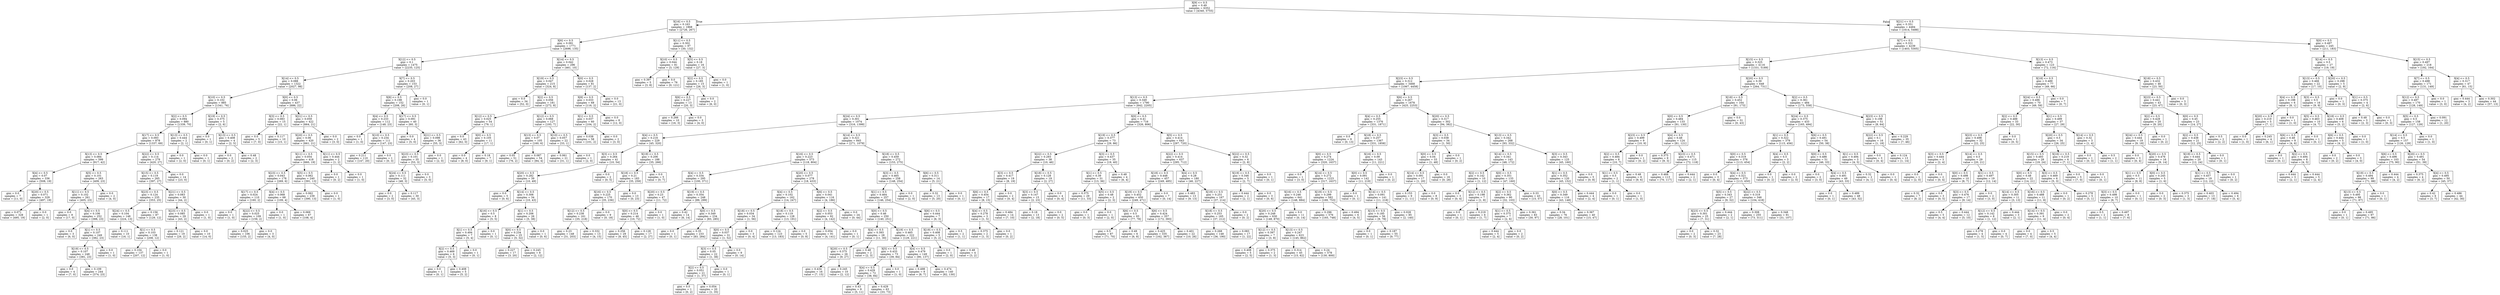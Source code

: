digraph Tree {
node [shape=box] ;
0 [label="X[9] <= 0.5\ngini = 0.49\nsamples = 6352\nvalue = [4340, 5755]"] ;
1 [label="X[16] <= 0.5\ngini = 0.163\nsamples = 1868\nvalue = [2726, 267]"] ;
0 -> 1 [labeldistance=2.5, labelangle=45, headlabel="True"] ;
2 [label="X[6] <= 0.5\ngini = 0.091\nsamples = 1771\nvalue = [2696, 135]"] ;
1 -> 2 ;
3 [label="X[12] <= 0.5\ngini = 0.1\nsamples = 1475\nvalue = [2235, 125]"] ;
2 -> 3 ;
4 [label="X[14] <= 0.5\ngini = 0.088\nsamples = 1322\nvalue = [2027, 98]"] ;
3 -> 4 ;
5 [label="X[10] <= 0.5\ngini = 0.102\nsamples = 885\nvalue = [1341, 76]"] ;
4 -> 5 ;
6 [label="X[2] <= 0.5\ngini = 0.094\nsamples = 880\nvalue = [1339, 70]"] ;
5 -> 6 ;
7 [label="X[17] <= 0.5\ngini = 0.093\nsamples = 878\nvalue = [1337, 69]"] ;
6 -> 7 ;
8 [label="X[13] <= 0.5\ngini = 0.084\nsamples = 599\nvalue = [917, 42]"] ;
7 -> 8 ;
9 [label="X[4] <= 0.5\ngini = 0.07\nsamples = 336\nvalue = [508, 19]"] ;
8 -> 9 ;
10 [label="gini = 0.0\nsamples = 7\nvalue = [11, 0]"] ;
9 -> 10 ;
11 [label="X[20] <= 0.5\ngini = 0.071\nsamples = 329\nvalue = [497, 19]"] ;
9 -> 11 ;
12 [label="gini = 0.071\nsamples = 328\nvalue = [495, 19]"] ;
11 -> 12 ;
13 [label="gini = 0.0\nsamples = 1\nvalue = [2, 0]"] ;
11 -> 13 ;
14 [label="X[5] <= 0.5\ngini = 0.101\nsamples = 263\nvalue = [409, 23]"] ;
8 -> 14 ;
15 [label="X[11] <= 0.5\ngini = 0.102\nsamples = 261\nvalue = [405, 23]"] ;
14 -> 15 ;
16 [label="gini = 0.0\nsamples = 9\nvalue = [17, 0]"] ;
15 -> 16 ;
17 [label="X[4] <= 0.5\ngini = 0.106\nsamples = 252\nvalue = [388, 23]"] ;
15 -> 17 ;
18 [label="gini = 0.0\nsamples = 3\nvalue = [6, 0]"] ;
17 -> 18 ;
19 [label="X[1] <= 0.5\ngini = 0.107\nsamples = 249\nvalue = [382, 23]"] ;
17 -> 19 ;
20 [label="X[19] <= 0.5\ngini = 0.107\nsamples = 248\nvalue = [381, 23]"] ;
19 -> 20 ;
21 [label="gini = 0.0\nsamples = 4\nvalue = [7, 0]"] ;
20 -> 21 ;
22 [label="gini = 0.109\nsamples = 244\nvalue = [374, 23]"] ;
20 -> 22 ;
23 [label="gini = 0.0\nsamples = 1\nvalue = [1, 0]"] ;
19 -> 23 ;
24 [label="gini = 0.0\nsamples = 2\nvalue = [4, 0]"] ;
14 -> 24 ;
25 [label="X[22] <= 0.5\ngini = 0.114\nsamples = 279\nvalue = [420, 27]"] ;
7 -> 25 ;
26 [label="X[15] <= 0.5\ngini = 0.119\nsamples = 265\nvalue = [397, 27]"] ;
25 -> 26 ;
27 [label="X[23] <= 0.5\ngini = 0.124\nsamples = 235\nvalue = [353, 25]"] ;
26 -> 27 ;
28 [label="X[24] <= 0.5\ngini = 0.104\nsamples = 148\nvalue = [224, 13]"] ;
27 -> 28 ;
29 [label="gini = 0.111\nsamples = 10\nvalue = [16, 1]"] ;
28 -> 29 ;
30 [label="X[1] <= 0.5\ngini = 0.103\nsamples = 138\nvalue = [208, 12]"] ;
28 -> 30 ;
31 [label="gini = 0.104\nsamples = 137\nvalue = [207, 12]"] ;
30 -> 31 ;
32 [label="gini = 0.0\nsamples = 1\nvalue = [1, 0]"] ;
30 -> 32 ;
33 [label="gini = 0.156\nsamples = 87\nvalue = [129, 12]"] ;
27 -> 33 ;
34 [label="X[21] <= 0.5\ngini = 0.083\nsamples = 30\nvalue = [44, 2]"] ;
26 -> 34 ;
35 [label="X[23] <= 0.5\ngini = 0.085\nsamples = 29\nvalue = [43, 2]"] ;
34 -> 35 ;
36 [label="gini = 0.121\nsamples = 19\nvalue = [29, 2]"] ;
35 -> 36 ;
37 [label="gini = 0.0\nsamples = 10\nvalue = [14, 0]"] ;
35 -> 37 ;
38 [label="gini = 0.0\nsamples = 1\nvalue = [1, 0]"] ;
34 -> 38 ;
39 [label="gini = 0.0\nsamples = 14\nvalue = [23, 0]"] ;
25 -> 39 ;
40 [label="X[13] <= 0.5\ngini = 0.444\nsamples = 2\nvalue = [2, 1]"] ;
6 -> 40 ;
41 [label="gini = 0.0\nsamples = 1\nvalue = [2, 0]"] ;
40 -> 41 ;
42 [label="gini = 0.0\nsamples = 1\nvalue = [0, 1]"] ;
40 -> 42 ;
43 [label="X[19] <= 0.5\ngini = 0.375\nsamples = 5\nvalue = [2, 6]"] ;
5 -> 43 ;
44 [label="gini = 0.0\nsamples = 1\nvalue = [0, 1]"] ;
43 -> 44 ;
45 [label="X[13] <= 0.5\ngini = 0.408\nsamples = 4\nvalue = [2, 5]"] ;
43 -> 45 ;
46 [label="gini = 0.0\nsamples = 2\nvalue = [0, 2]"] ;
45 -> 46 ;
47 [label="gini = 0.48\nsamples = 2\nvalue = [2, 3]"] ;
45 -> 47 ;
48 [label="X[0] <= 0.5\ngini = 0.06\nsamples = 437\nvalue = [686, 22]"] ;
4 -> 48 ;
49 [label="X[3] <= 0.5\ngini = 0.083\nsamples = 15\nvalue = [22, 1]"] ;
48 -> 49 ;
50 [label="gini = 0.0\nsamples = 5\nvalue = [7, 0]"] ;
49 -> 50 ;
51 [label="gini = 0.117\nsamples = 10\nvalue = [15, 1]"] ;
49 -> 51 ;
52 [label="X[21] <= 0.5\ngini = 0.059\nsamples = 422\nvalue = [664, 21]"] ;
48 -> 52 ;
53 [label="X[20] <= 0.5\ngini = 0.06\nsamples = 420\nvalue = [661, 21]"] ;
52 -> 53 ;
54 [label="X[11] <= 0.5\ngini = 0.054\nsamples = 418\nvalue = [660, 19]"] ;
53 -> 54 ;
55 [label="X[23] <= 0.5\ngini = 0.043\nsamples = 178\nvalue = [269, 6]"] ;
54 -> 55 ;
56 [label="X[17] <= 0.5\ngini = 0.024\nsamples = 110\nvalue = [160, 2]"] ;
55 -> 56 ;
57 [label="gini = 0.0\nsamples = 1\nvalue = [1, 0]"] ;
56 -> 57 ;
58 [label="X[22] <= 0.5\ngini = 0.025\nsamples = 109\nvalue = [159, 2]"] ;
56 -> 58 ;
59 [label="gini = 0.025\nsamples = 106\nvalue = [155, 2]"] ;
58 -> 59 ;
60 [label="gini = 0.0\nsamples = 3\nvalue = [4, 0]"] ;
58 -> 60 ;
61 [label="X[4] <= 0.5\ngini = 0.068\nsamples = 68\nvalue = [109, 4]"] ;
55 -> 61 ;
62 [label="gini = 0.0\nsamples = 1\nvalue = [1, 0]"] ;
61 -> 62 ;
63 [label="gini = 0.069\nsamples = 67\nvalue = [108, 4]"] ;
61 -> 63 ;
64 [label="X[5] <= 0.5\ngini = 0.062\nsamples = 240\nvalue = [391, 13]"] ;
54 -> 64 ;
65 [label="gini = 0.062\nsamples = 239\nvalue = [390, 13]"] ;
64 -> 65 ;
66 [label="gini = 0.0\nsamples = 1\nvalue = [1, 0]"] ;
64 -> 66 ;
67 [label="X[11] <= 0.5\ngini = 0.444\nsamples = 2\nvalue = [1, 2]"] ;
53 -> 67 ;
68 [label="gini = 0.0\nsamples = 1\nvalue = [0, 2]"] ;
67 -> 68 ;
69 [label="gini = 0.0\nsamples = 1\nvalue = [1, 0]"] ;
67 -> 69 ;
70 [label="gini = 0.0\nsamples = 2\nvalue = [3, 0]"] ;
52 -> 70 ;
71 [label="X[7] <= 0.5\ngini = 0.203\nsamples = 153\nvalue = [208, 27]"] ;
3 -> 71 ;
72 [label="X[8] <= 0.5\ngini = 0.198\nsamples = 152\nvalue = [208, 26]"] ;
71 -> 72 ;
73 [label="X[4] <= 0.5\ngini = 0.233\nsamples = 112\nvalue = [148, 23]"] ;
72 -> 73 ;
74 [label="gini = 0.0\nsamples = 1\nvalue = [1, 0]"] ;
73 -> 74 ;
75 [label="X[10] <= 0.5\ngini = 0.234\nsamples = 111\nvalue = [147, 23]"] ;
73 -> 75 ;
76 [label="gini = 0.211\nsamples = 110\nvalue = [147, 20]"] ;
75 -> 76 ;
77 [label="gini = 0.0\nsamples = 1\nvalue = [0, 3]"] ;
75 -> 77 ;
78 [label="X[17] <= 0.5\ngini = 0.091\nsamples = 40\nvalue = [60, 3]"] ;
72 -> 78 ;
79 [label="gini = 0.0\nsamples = 4\nvalue = [5, 0]"] ;
78 -> 79 ;
80 [label="X[21] <= 0.5\ngini = 0.098\nsamples = 36\nvalue = [55, 3]"] ;
78 -> 80 ;
81 [label="X[23] <= 0.5\ngini = 0.101\nsamples = 35\nvalue = [53, 3]"] ;
80 -> 81 ;
82 [label="X[24] <= 0.5\ngini = 0.111\nsamples = 32\nvalue = [48, 3]"] ;
81 -> 82 ;
83 [label="gini = 0.0\nsamples = 2\nvalue = [3, 0]"] ;
82 -> 83 ;
84 [label="gini = 0.117\nsamples = 30\nvalue = [45, 3]"] ;
82 -> 84 ;
85 [label="gini = 0.0\nsamples = 3\nvalue = [5, 0]"] ;
81 -> 85 ;
86 [label="gini = 0.0\nsamples = 1\nvalue = [2, 0]"] ;
80 -> 86 ;
87 [label="gini = 0.0\nsamples = 1\nvalue = [0, 1]"] ;
71 -> 87 ;
88 [label="X[14] <= 0.5\ngini = 0.042\nsamples = 296\nvalue = [461, 10]"] ;
2 -> 88 ;
89 [label="X[19] <= 0.5\ngini = 0.047\nsamples = 215\nvalue = [324, 8]"] ;
88 -> 89 ;
90 [label="gini = 0.0\nsamples = 34\nvalue = [52, 0]"] ;
89 -> 90 ;
91 [label="X[2] <= 0.5\ngini = 0.056\nsamples = 181\nvalue = [272, 8]"] ;
89 -> 91 ;
92 [label="X[12] <= 0.5\ngini = 0.025\nsamples = 54\nvalue = [79, 1]"] ;
91 -> 92 ;
93 [label="gini = 0.0\nsamples = 43\nvalue = [62, 0]"] ;
92 -> 93 ;
94 [label="X[0] <= 0.5\ngini = 0.105\nsamples = 11\nvalue = [17, 1]"] ;
92 -> 94 ;
95 [label="gini = 0.0\nsamples = 4\nvalue = [8, 0]"] ;
94 -> 95 ;
96 [label="gini = 0.18\nsamples = 7\nvalue = [9, 1]"] ;
94 -> 96 ;
97 [label="X[12] <= 0.5\ngini = 0.068\nsamples = 127\nvalue = [193, 7]"] ;
91 -> 97 ;
98 [label="X[13] <= 0.5\ngini = 0.07\nsamples = 105\nvalue = [160, 6]"] ;
97 -> 98 ;
99 [label="gini = 0.05\nsamples = 51\nvalue = [76, 2]"] ;
98 -> 99 ;
100 [label="gini = 0.087\nsamples = 54\nvalue = [84, 4]"] ;
98 -> 100 ;
101 [label="X[10] <= 0.5\ngini = 0.057\nsamples = 22\nvalue = [33, 1]"] ;
97 -> 101 ;
102 [label="gini = 0.061\nsamples = 21\nvalue = [31, 1]"] ;
101 -> 102 ;
103 [label="gini = 0.0\nsamples = 1\nvalue = [2, 0]"] ;
101 -> 103 ;
104 [label="X[0] <= 0.5\ngini = 0.028\nsamples = 81\nvalue = [137, 2]"] ;
88 -> 104 ;
105 [label="X[8] <= 0.5\ngini = 0.033\nsamples = 68\nvalue = [116, 2]"] ;
104 -> 105 ;
106 [label="X[1] <= 0.5\ngini = 0.037\nsamples = 60\nvalue = [104, 2]"] ;
105 -> 106 ;
107 [label="gini = 0.038\nsamples = 58\nvalue = [101, 2]"] ;
106 -> 107 ;
108 [label="gini = 0.0\nsamples = 2\nvalue = [3, 0]"] ;
106 -> 108 ;
109 [label="gini = 0.0\nsamples = 8\nvalue = [12, 0]"] ;
105 -> 109 ;
110 [label="gini = 0.0\nsamples = 13\nvalue = [21, 0]"] ;
104 -> 110 ;
111 [label="X[11] <= 0.5\ngini = 0.302\nsamples = 97\nvalue = [30, 132]"] ;
1 -> 111 ;
112 [label="X[10] <= 0.5\ngini = 0.044\nsamples = 81\nvalue = [3, 129]"] ;
111 -> 112 ;
113 [label="gini = 0.397\nsamples = 5\nvalue = [3, 8]"] ;
112 -> 113 ;
114 [label="gini = 0.0\nsamples = 76\nvalue = [0, 121]"] ;
112 -> 114 ;
115 [label="X[5] <= 0.5\ngini = 0.18\nsamples = 16\nvalue = [27, 3]"] ;
111 -> 115 ;
116 [label="X[2] <= 0.5\ngini = 0.185\nsamples = 15\nvalue = [26, 3]"] ;
115 -> 116 ;
117 [label="X[6] <= 0.5\ngini = 0.227\nsamples = 13\nvalue = [20, 3]"] ;
116 -> 117 ;
118 [label="gini = 0.266\nsamples = 10\nvalue = [16, 3]"] ;
117 -> 118 ;
119 [label="gini = 0.0\nsamples = 3\nvalue = [4, 0]"] ;
117 -> 119 ;
120 [label="gini = 0.0\nsamples = 2\nvalue = [6, 0]"] ;
116 -> 120 ;
121 [label="gini = 0.0\nsamples = 1\nvalue = [1, 0]"] ;
115 -> 121 ;
122 [label="X[21] <= 0.5\ngini = 0.351\nsamples = 4484\nvalue = [1614, 5488]"] ;
0 -> 122 [labeldistance=2.5, labelangle=-45, headlabel="False"] ;
123 [label="X[7] <= 0.5\ngini = 0.331\nsamples = 4239\nvalue = [1403, 5305]"] ;
122 -> 123 ;
124 [label="X[15] <= 0.5\ngini = 0.325\nsamples = 4116\nvalue = [1331, 5189]"] ;
123 -> 124 ;
125 [label="X[23] <= 0.5\ngini = 0.312\nsamples = 3468\nvalue = [1067, 4458]"] ;
124 -> 125 ;
126 [label="X[13] <= 0.5\ngini = 0.349\nsamples = 1790\nvalue = [642, 2205]"] ;
125 -> 126 ;
127 [label="X[24] <= 0.5\ngini = 0.301\nsamples = 1074\nvalue = [316, 1399]"] ;
126 -> 127 ;
128 [label="X[4] <= 0.5\ngini = 0.216\nsamples = 229\nvalue = [45, 320]"] ;
127 -> 128 ;
129 [label="X[3] <= 0.5\ngini = 0.264\nsamples = 41\nvalue = [10, 54]"] ;
128 -> 129 ;
130 [label="X[20] <= 0.5\ngini = 0.282\nsamples = 39\nvalue = [10, 49]"] ;
129 -> 130 ;
131 [label="gini = 0.0\nsamples = 5\nvalue = [0, 6]"] ;
130 -> 131 ;
132 [label="X[14] <= 0.5\ngini = 0.306\nsamples = 34\nvalue = [10, 43]"] ;
130 -> 132 ;
133 [label="X[16] <= 0.5\ngini = 0.5\nsamples = 8\nvalue = [5, 5]"] ;
132 -> 133 ;
134 [label="X[1] <= 0.5\ngini = 0.494\nsamples = 7\nvalue = [5, 4]"] ;
133 -> 134 ;
135 [label="X[2] <= 0.5\ngini = 0.469\nsamples = 6\nvalue = [5, 3]"] ;
134 -> 135 ;
136 [label="gini = 0.0\nsamples = 1\nvalue = [0, 1]"] ;
135 -> 136 ;
137 [label="gini = 0.408\nsamples = 5\nvalue = [5, 2]"] ;
135 -> 137 ;
138 [label="gini = 0.0\nsamples = 1\nvalue = [0, 1]"] ;
134 -> 138 ;
139 [label="gini = 0.0\nsamples = 1\nvalue = [0, 1]"] ;
133 -> 139 ;
140 [label="X[1] <= 0.5\ngini = 0.206\nsamples = 26\nvalue = [5, 38]"] ;
132 -> 140 ;
141 [label="X[0] <= 0.5\ngini = 0.234\nsamples = 25\nvalue = [5, 32]"] ;
140 -> 141 ;
142 [label="gini = 0.227\nsamples = 17\nvalue = [3, 20]"] ;
141 -> 142 ;
143 [label="gini = 0.245\nsamples = 8\nvalue = [2, 12]"] ;
141 -> 143 ;
144 [label="gini = 0.0\nsamples = 1\nvalue = [0, 6]"] ;
140 -> 144 ;
145 [label="gini = 0.0\nsamples = 2\nvalue = [0, 5]"] ;
129 -> 145 ;
146 [label="X[19] <= 0.5\ngini = 0.206\nsamples = 188\nvalue = [35, 266]"] ;
128 -> 146 ;
147 [label="X[18] <= 0.5\ngini = 0.21\nsamples = 183\nvalue = [35, 259]"] ;
146 -> 147 ;
148 [label="X[16] <= 0.5\ngini = 0.225\nsamples = 170\nvalue = [35, 236]"] ;
147 -> 148 ;
149 [label="X[12] <= 0.5\ngini = 0.238\nsamples = 161\nvalue = [35, 218]"] ;
148 -> 149 ;
150 [label="gini = 0.23\nsamples = 148\nvalue = [31, 203]"] ;
149 -> 150 ;
151 [label="gini = 0.332\nsamples = 13\nvalue = [4, 15]"] ;
149 -> 151 ;
152 [label="gini = 0.0\nsamples = 9\nvalue = [0, 18]"] ;
148 -> 152 ;
153 [label="gini = 0.0\nsamples = 13\nvalue = [0, 23]"] ;
147 -> 153 ;
154 [label="gini = 0.0\nsamples = 5\nvalue = [0, 7]"] ;
146 -> 154 ;
155 [label="X[14] <= 0.5\ngini = 0.321\nsamples = 845\nvalue = [271, 1079]"] ;
127 -> 155 ;
156 [label="X[16] <= 0.5\ngini = 0.223\nsamples = 573\nvalue = [118, 804]"] ;
155 -> 156 ;
157 [label="X[4] <= 0.5\ngini = 0.334\nsamples = 295\nvalue = [100, 371]"] ;
156 -> 157 ;
158 [label="X[20] <= 0.5\ngini = 0.23\nsamples = 47\nvalue = [11, 72]"] ;
157 -> 158 ;
159 [label="X[0] <= 0.5\ngini = 0.214\nsamples = 46\nvalue = [10, 72]"] ;
158 -> 159 ;
160 [label="gini = 0.256\nsamples = 29\nvalue = [8, 45]"] ;
159 -> 160 ;
161 [label="gini = 0.128\nsamples = 17\nvalue = [2, 27]"] ;
159 -> 161 ;
162 [label="gini = 0.0\nsamples = 1\nvalue = [1, 0]"] ;
158 -> 162 ;
163 [label="X[19] <= 0.5\ngini = 0.354\nsamples = 248\nvalue = [89, 299]"] ;
157 -> 163 ;
164 [label="gini = 0.42\nsamples = 14\nvalue = [6, 14]"] ;
163 -> 164 ;
165 [label="X[0] <= 0.5\ngini = 0.349\nsamples = 234\nvalue = [83, 285]"] ;
163 -> 165 ;
166 [label="gini = 0.0\nsamples = 1\nvalue = [0, 1]"] ;
165 -> 166 ;
167 [label="gini = 0.35\nsamples = 233\nvalue = [83, 284]"] ;
165 -> 167 ;
168 [label="X[20] <= 0.5\ngini = 0.077\nsamples = 278\nvalue = [18, 433]"] ;
156 -> 168 ;
169 [label="X[4] <= 0.5\ngini = 0.102\nsamples = 162\nvalue = [14, 247]"] ;
168 -> 169 ;
170 [label="X[18] <= 0.5\ngini = 0.034\nsamples = 34\nvalue = [1, 56]"] ;
169 -> 170 ;
171 [label="X[0] <= 0.5\ngini = 0.037\nsamples = 31\nvalue = [1, 52]"] ;
170 -> 171 ;
172 [label="X[3] <= 0.5\ngini = 0.05\nsamples = 22\nvalue = [1, 38]"] ;
171 -> 172 ;
173 [label="X[2] <= 0.5\ngini = 0.051\nsamples = 21\nvalue = [1, 37]"] ;
172 -> 173 ;
174 [label="gini = 0.0\nsamples = 1\nvalue = [0, 2]"] ;
173 -> 174 ;
175 [label="gini = 0.054\nsamples = 20\nvalue = [1, 35]"] ;
173 -> 175 ;
176 [label="gini = 0.0\nsamples = 1\nvalue = [0, 1]"] ;
172 -> 176 ;
177 [label="gini = 0.0\nsamples = 9\nvalue = [0, 14]"] ;
171 -> 177 ;
178 [label="gini = 0.0\nsamples = 3\nvalue = [0, 4]"] ;
170 -> 178 ;
179 [label="X[18] <= 0.5\ngini = 0.119\nsamples = 128\nvalue = [13, 191]"] ;
169 -> 179 ;
180 [label="gini = 0.124\nsamples = 123\nvalue = [13, 183]"] ;
179 -> 180 ;
181 [label="gini = 0.0\nsamples = 5\nvalue = [0, 8]"] ;
179 -> 181 ;
182 [label="X[6] <= 0.5\ngini = 0.041\nsamples = 116\nvalue = [4, 186]"] ;
168 -> 182 ;
183 [label="X[2] <= 0.5\ngini = 0.053\nsamples = 92\nvalue = [4, 142]"] ;
182 -> 183 ;
184 [label="gini = 0.054\nsamples = 91\nvalue = [4, 141]"] ;
183 -> 184 ;
185 [label="gini = 0.0\nsamples = 1\nvalue = [0, 1]"] ;
183 -> 185 ;
186 [label="gini = 0.0\nsamples = 24\nvalue = [0, 44]"] ;
182 -> 186 ;
187 [label="X[18] <= 0.5\ngini = 0.459\nsamples = 272\nvalue = [153, 275]"] ;
155 -> 187 ;
188 [label="X[3] <= 0.5\ngini = 0.465\nsamples = 258\nvalue = [148, 254]"] ;
187 -> 188 ;
189 [label="X[1] <= 0.5\ngini = 0.464\nsamples = 257\nvalue = [146, 254]"] ;
188 -> 189 ;
190 [label="X[0] <= 0.5\ngini = 0.46\nsamples = 250\nvalue = [140, 251]"] ;
189 -> 190 ;
191 [label="X[4] <= 0.5\ngini = 0.393\nsamples = 28\nvalue = [11, 30]"] ;
190 -> 191 ;
192 [label="X[20] <= 0.5\ngini = 0.375\nsamples = 26\nvalue = [9, 27]"] ;
191 -> 192 ;
193 [label="gini = 0.434\nsamples = 16\nvalue = [7, 15]"] ;
192 -> 193 ;
194 [label="gini = 0.245\nsamples = 10\nvalue = [2, 12]"] ;
192 -> 194 ;
195 [label="gini = 0.48\nsamples = 2\nvalue = [2, 3]"] ;
191 -> 195 ;
196 [label="X[19] <= 0.5\ngini = 0.465\nsamples = 222\nvalue = [129, 221]"] ;
190 -> 196 ;
197 [label="X[5] <= 0.5\ngini = 0.433\nsamples = 73\nvalue = [39, 84]"] ;
196 -> 197 ;
198 [label="X[4] <= 0.5\ngini = 0.429\nsamples = 72\nvalue = [38, 84]"] ;
197 -> 198 ;
199 [label="gini = 0.43\nsamples = 9\nvalue = [5, 11]"] ;
198 -> 199 ;
200 [label="gini = 0.429\nsamples = 63\nvalue = [33, 73]"] ;
198 -> 200 ;
201 [label="gini = 0.0\nsamples = 1\nvalue = [1, 0]"] ;
197 -> 201 ;
202 [label="X[4] <= 0.5\ngini = 0.479\nsamples = 149\nvalue = [90, 137]"] ;
196 -> 202 ;
203 [label="gini = 0.498\nsamples = 9\nvalue = [8, 7]"] ;
202 -> 203 ;
204 [label="gini = 0.474\nsamples = 140\nvalue = [82, 130]"] ;
202 -> 204 ;
205 [label="X[6] <= 0.5\ngini = 0.444\nsamples = 7\nvalue = [6, 3]"] ;
189 -> 205 ;
206 [label="X[19] <= 0.5\ngini = 0.408\nsamples = 5\nvalue = [5, 2]"] ;
205 -> 206 ;
207 [label="gini = 0.0\nsamples = 1\nvalue = [2, 0]"] ;
206 -> 207 ;
208 [label="gini = 0.48\nsamples = 4\nvalue = [3, 2]"] ;
206 -> 208 ;
209 [label="gini = 0.5\nsamples = 2\nvalue = [1, 1]"] ;
205 -> 209 ;
210 [label="gini = 0.0\nsamples = 1\nvalue = [2, 0]"] ;
188 -> 210 ;
211 [label="X[6] <= 0.5\ngini = 0.311\nsamples = 14\nvalue = [5, 21]"] ;
187 -> 211 ;
212 [label="gini = 0.32\nsamples = 13\nvalue = [5, 20]"] ;
211 -> 212 ;
213 [label="gini = 0.0\nsamples = 1\nvalue = [0, 1]"] ;
211 -> 213 ;
214 [label="X[0] <= 0.5\ngini = 0.41\nsamples = 716\nvalue = [326, 806]"] ;
126 -> 214 ;
215 [label="X[19] <= 0.5\ngini = 0.377\nsamples = 73\nvalue = [29, 86]"] ;
214 -> 215 ;
216 [label="X[22] <= 0.5\ngini = 0.293\nsamples = 38\nvalue = [10, 46]"] ;
215 -> 216 ;
217 [label="X[3] <= 0.5\ngini = 0.417\nsamples = 19\nvalue = [8, 19]"] ;
216 -> 217 ;
218 [label="X[6] <= 0.5\ngini = 0.454\nsamples = 17\nvalue = [8, 15]"] ;
217 -> 218 ;
219 [label="X[4] <= 0.5\ngini = 0.278\nsamples = 3\nvalue = [1, 5]"] ;
218 -> 219 ;
220 [label="gini = 0.375\nsamples = 2\nvalue = [1, 3]"] ;
219 -> 220 ;
221 [label="gini = 0.0\nsamples = 1\nvalue = [0, 2]"] ;
219 -> 221 ;
222 [label="gini = 0.484\nsamples = 14\nvalue = [7, 10]"] ;
218 -> 222 ;
223 [label="gini = 0.0\nsamples = 2\nvalue = [0, 4]"] ;
217 -> 223 ;
224 [label="X[18] <= 0.5\ngini = 0.128\nsamples = 19\nvalue = [2, 27]"] ;
216 -> 224 ;
225 [label="X[3] <= 0.5\ngini = 0.147\nsamples = 15\nvalue = [2, 23]"] ;
224 -> 225 ;
226 [label="gini = 0.18\nsamples = 13\nvalue = [2, 18]"] ;
225 -> 226 ;
227 [label="gini = 0.0\nsamples = 2\nvalue = [0, 5]"] ;
225 -> 227 ;
228 [label="gini = 0.0\nsamples = 4\nvalue = [0, 4]"] ;
224 -> 228 ;
229 [label="X[3] <= 0.5\ngini = 0.437\nsamples = 35\nvalue = [19, 40]"] ;
215 -> 229 ;
230 [label="X[1] <= 0.5\ngini = 0.39\nsamples = 31\nvalue = [13, 36]"] ;
229 -> 230 ;
231 [label="gini = 0.375\nsamples = 29\nvalue = [11, 33]"] ;
230 -> 231 ;
232 [label="X[5] <= 0.5\ngini = 0.48\nsamples = 2\nvalue = [2, 3]"] ;
230 -> 232 ;
233 [label="gini = 0.0\nsamples = 1\nvalue = [0, 3]"] ;
232 -> 233 ;
234 [label="gini = 0.0\nsamples = 1\nvalue = [2, 0]"] ;
232 -> 234 ;
235 [label="gini = 0.48\nsamples = 4\nvalue = [6, 4]"] ;
229 -> 235 ;
236 [label="X[5] <= 0.5\ngini = 0.414\nsamples = 643\nvalue = [297, 720]"] ;
214 -> 236 ;
237 [label="X[22] <= 0.5\ngini = 0.414\nsamples = 637\nvalue = [295, 712]"] ;
236 -> 237 ;
238 [label="X[18] <= 0.5\ngini = 0.448\nsamples = 457\nvalue = [249, 485]"] ;
237 -> 238 ;
239 [label="X[19] <= 0.5\ngini = 0.452\nsamples = 450\nvalue = [249, 471]"] ;
238 -> 239 ;
240 [label="X[6] <= 0.5\ngini = 0.5\nsamples = 93\nvalue = [77, 78]"] ;
239 -> 240 ;
241 [label="gini = 0.5\nsamples = 87\nvalue = [71, 70]"] ;
240 -> 241 ;
242 [label="gini = 0.49\nsamples = 6\nvalue = [6, 8]"] ;
240 -> 242 ;
243 [label="X[6] <= 0.5\ngini = 0.424\nsamples = 357\nvalue = [172, 393]"] ;
239 -> 243 ;
244 [label="gini = 0.425\nsamples = 335\nvalue = [162, 367]"] ;
243 -> 244 ;
245 [label="gini = 0.401\nsamples = 22\nvalue = [10, 26]"] ;
243 -> 245 ;
246 [label="gini = 0.0\nsamples = 7\nvalue = [0, 14]"] ;
238 -> 246 ;
247 [label="X[4] <= 0.5\ngini = 0.28\nsamples = 180\nvalue = [46, 227]"] ;
237 -> 247 ;
248 [label="gini = 0.483\nsamples = 13\nvalue = [9, 13]"] ;
247 -> 248 ;
249 [label="X[19] <= 0.5\ngini = 0.251\nsamples = 167\nvalue = [37, 214]"] ;
247 -> 249 ;
250 [label="X[18] <= 0.5\ngini = 0.253\nsamples = 165\nvalue = [37, 212]"] ;
249 -> 250 ;
251 [label="gini = 0.268\nsamples = 148\nvalue = [36, 190]"] ;
250 -> 251 ;
252 [label="gini = 0.083\nsamples = 17\nvalue = [1, 22]"] ;
250 -> 252 ;
253 [label="gini = 0.0\nsamples = 2\nvalue = [0, 2]"] ;
249 -> 253 ;
254 [label="X[22] <= 0.5\ngini = 0.32\nsamples = 6\nvalue = [2, 8]"] ;
236 -> 254 ;
255 [label="X[19] <= 0.5\ngini = 0.346\nsamples = 5\nvalue = [2, 7]"] ;
254 -> 255 ;
256 [label="gini = 0.444\nsamples = 2\nvalue = [2, 1]"] ;
255 -> 256 ;
257 [label="gini = 0.0\nsamples = 3\nvalue = [0, 6]"] ;
255 -> 257 ;
258 [label="gini = 0.0\nsamples = 1\nvalue = [0, 1]"] ;
254 -> 258 ;
259 [label="X[6] <= 0.5\ngini = 0.267\nsamples = 1678\nvalue = [425, 2253]"] ;
125 -> 259 ;
260 [label="X[4] <= 0.5\ngini = 0.255\nsamples = 1376\nvalue = [331, 1871]"] ;
259 -> 260 ;
261 [label="gini = 0.0\nsamples = 9\nvalue = [0, 13]"] ;
260 -> 261 ;
262 [label="X[18] <= 0.5\ngini = 0.257\nsamples = 1367\nvalue = [331, 1858]"] ;
260 -> 262 ;
263 [label="X[0] <= 0.5\ngini = 0.274\nsamples = 1224\nvalue = [320, 1637]"] ;
262 -> 263 ;
264 [label="gini = 0.0\nsamples = 1\nvalue = [3, 0]"] ;
263 -> 264 ;
265 [label="X[14] <= 0.5\ngini = 0.272\nsamples = 1223\nvalue = [317, 1637]"] ;
263 -> 265 ;
266 [label="X[16] <= 0.5\ngini = 0.246\nsamples = 641\nvalue = [148, 884]"] ;
265 -> 266 ;
267 [label="X[20] <= 0.5\ngini = 0.248\nsamples = 630\nvalue = [148, 870]"] ;
266 -> 267 ;
268 [label="X[12] <= 0.5\ngini = 0.397\nsamples = 7\nvalue = [3, 8]"] ;
267 -> 268 ;
269 [label="gini = 0.408\nsamples = 5\nvalue = [2, 5]"] ;
268 -> 269 ;
270 [label="gini = 0.375\nsamples = 2\nvalue = [1, 3]"] ;
268 -> 270 ;
271 [label="X[13] <= 0.5\ngini = 0.247\nsamples = 623\nvalue = [145, 862]"] ;
267 -> 271 ;
272 [label="gini = 0.314\nsamples = 45\nvalue = [15, 62]"] ;
271 -> 272 ;
273 [label="gini = 0.24\nsamples = 578\nvalue = [130, 800]"] ;
271 -> 273 ;
274 [label="gini = 0.0\nsamples = 11\nvalue = [0, 14]"] ;
266 -> 274 ;
275 [label="X[19] <= 0.5\ngini = 0.299\nsamples = 582\nvalue = [169, 753]"] ;
265 -> 275 ;
276 [label="gini = 0.296\nsamples = 576\nvalue = [165, 748]"] ;
275 -> 276 ;
277 [label="gini = 0.494\nsamples = 6\nvalue = [4, 5]"] ;
275 -> 277 ;
278 [label="X[16] <= 0.5\ngini = 0.09\nsamples = 143\nvalue = [11, 221]"] ;
262 -> 278 ;
279 [label="X[0] <= 0.5\ngini = 0.091\nsamples = 142\nvalue = [11, 219]"] ;
278 -> 279 ;
280 [label="gini = 0.0\nsamples = 1\nvalue = [0, 1]"] ;
279 -> 280 ;
281 [label="X[14] <= 0.5\ngini = 0.091\nsamples = 141\nvalue = [11, 218]"] ;
279 -> 281 ;
282 [label="X[13] <= 0.5\ngini = 0.185\nsamples = 56\nvalue = [9, 78]"] ;
281 -> 282 ;
283 [label="gini = 0.0\nsamples = 1\nvalue = [0, 1]"] ;
282 -> 283 ;
284 [label="gini = 0.187\nsamples = 55\nvalue = [9, 77]"] ;
282 -> 284 ;
285 [label="gini = 0.028\nsamples = 85\nvalue = [2, 140]"] ;
281 -> 285 ;
286 [label="gini = 0.0\nsamples = 1\nvalue = [0, 2]"] ;
278 -> 286 ;
287 [label="X[20] <= 0.5\ngini = 0.317\nsamples = 302\nvalue = [94, 382]"] ;
259 -> 287 ;
288 [label="X[3] <= 0.5\ngini = 0.038\nsamples = 34\nvalue = [1, 50]"] ;
287 -> 288 ;
289 [label="X[0] <= 0.5\ngini = 0.04\nsamples = 33\nvalue = [1, 48]"] ;
288 -> 289 ;
290 [label="X[14] <= 0.5\ngini = 0.091\nsamples = 17\nvalue = [1, 20]"] ;
289 -> 290 ;
291 [label="gini = 0.153\nsamples = 9\nvalue = [1, 11]"] ;
290 -> 291 ;
292 [label="gini = 0.0\nsamples = 8\nvalue = [0, 9]"] ;
290 -> 292 ;
293 [label="gini = 0.0\nsamples = 16\nvalue = [0, 28]"] ;
289 -> 293 ;
294 [label="gini = 0.0\nsamples = 1\nvalue = [0, 2]"] ;
288 -> 294 ;
295 [label="X[13] <= 0.5\ngini = 0.342\nsamples = 268\nvalue = [93, 332]"] ;
287 -> 295 ;
296 [label="X[14] <= 0.5\ngini = 0.341\nsamples = 143\nvalue = [48, 172]"] ;
295 -> 296 ;
297 [label="X[2] <= 0.5\ngini = 0.142\nsamples = 10\nvalue = [1, 12]"] ;
296 -> 297 ;
298 [label="gini = 0.0\nsamples = 3\nvalue = [0, 4]"] ;
297 -> 298 ;
299 [label="X[12] <= 0.5\ngini = 0.198\nsamples = 7\nvalue = [1, 8]"] ;
297 -> 299 ;
300 [label="gini = 0.0\nsamples = 1\nvalue = [0, 1]"] ;
299 -> 300 ;
301 [label="gini = 0.219\nsamples = 6\nvalue = [1, 7]"] ;
299 -> 301 ;
302 [label="X[0] <= 0.5\ngini = 0.351\nsamples = 133\nvalue = [47, 160]"] ;
296 -> 302 ;
303 [label="X[2] <= 0.5\ngini = 0.362\nsamples = 90\nvalue = [32, 103]"] ;
302 -> 303 ;
304 [label="X[1] <= 0.5\ngini = 0.375\nsamples = 7\nvalue = [2, 6]"] ;
303 -> 304 ;
305 [label="gini = 0.444\nsamples = 5\nvalue = [2, 4]"] ;
304 -> 305 ;
306 [label="gini = 0.0\nsamples = 2\nvalue = [0, 2]"] ;
304 -> 306 ;
307 [label="gini = 0.361\nsamples = 83\nvalue = [30, 97]"] ;
303 -> 307 ;
308 [label="gini = 0.33\nsamples = 43\nvalue = [15, 57]"] ;
302 -> 308 ;
309 [label="X[3] <= 0.5\ngini = 0.343\nsamples = 125\nvalue = [45, 160]"] ;
295 -> 309 ;
310 [label="X[1] <= 0.5\ngini = 0.352\nsamples = 120\nvalue = [45, 152]"] ;
309 -> 310 ;
311 [label="X[0] <= 0.5\ngini = 0.349\nsamples = 116\nvalue = [43, 148]"] ;
310 -> 311 ;
312 [label="gini = 0.34\nsamples = 76\nvalue = [28, 101]"] ;
311 -> 312 ;
313 [label="gini = 0.367\nsamples = 40\nvalue = [15, 47]"] ;
311 -> 313 ;
314 [label="gini = 0.444\nsamples = 4\nvalue = [2, 4]"] ;
310 -> 314 ;
315 [label="gini = 0.0\nsamples = 5\nvalue = [0, 8]"] ;
309 -> 315 ;
316 [label="X[20] <= 0.5\ngini = 0.39\nsamples = 648\nvalue = [264, 731]"] ;
124 -> 316 ;
317 [label="X[18] <= 0.5\ngini = 0.452\nsamples = 164\nvalue = [91, 173]"] ;
316 -> 317 ;
318 [label="X[0] <= 0.5\ngini = 0.484\nsamples = 133\nvalue = [91, 130]"] ;
317 -> 318 ;
319 [label="X[23] <= 0.5\ngini = 0.499\nsamples = 9\nvalue = [10, 9]"] ;
318 -> 319 ;
320 [label="X[2] <= 0.5\ngini = 0.484\nsamples = 8\nvalue = [10, 7]"] ;
319 -> 320 ;
321 [label="X[1] <= 0.5\ngini = 0.5\nsamples = 2\nvalue = [1, 1]"] ;
320 -> 321 ;
322 [label="gini = 0.0\nsamples = 1\nvalue = [0, 1]"] ;
321 -> 322 ;
323 [label="gini = 0.0\nsamples = 1\nvalue = [1, 0]"] ;
321 -> 323 ;
324 [label="gini = 0.48\nsamples = 6\nvalue = [9, 6]"] ;
320 -> 324 ;
325 [label="gini = 0.0\nsamples = 1\nvalue = [0, 2]"] ;
319 -> 325 ;
326 [label="X[4] <= 0.5\ngini = 0.48\nsamples = 124\nvalue = [81, 121]"] ;
318 -> 326 ;
327 [label="gini = 0.375\nsamples = 9\nvalue = [9, 3]"] ;
326 -> 327 ;
328 [label="X[23] <= 0.5\ngini = 0.471\nsamples = 115\nvalue = [72, 118]"] ;
326 -> 328 ;
329 [label="gini = 0.468\nsamples = 113\nvalue = [70, 117]"] ;
328 -> 329 ;
330 [label="gini = 0.444\nsamples = 2\nvalue = [2, 1]"] ;
328 -> 330 ;
331 [label="gini = 0.0\nsamples = 31\nvalue = [0, 43]"] ;
317 -> 331 ;
332 [label="X[2] <= 0.5\ngini = 0.361\nsamples = 484\nvalue = [173, 558]"] ;
316 -> 332 ;
333 [label="X[24] <= 0.5\ngini = 0.375\nsamples = 433\nvalue = [165, 494]"] ;
332 -> 333 ;
334 [label="X[1] <= 0.5\ngini = 0.322\nsamples = 379\nvalue = [115, 456]"] ;
333 -> 334 ;
335 [label="X[0] <= 0.5\ngini = 0.319\nsamples = 376\nvalue = [113, 454]"] ;
334 -> 335 ;
336 [label="gini = 0.0\nsamples = 3\nvalue = [0, 4]"] ;
335 -> 336 ;
337 [label="X[4] <= 0.5\ngini = 0.321\nsamples = 373\nvalue = [113, 450]"] ;
335 -> 337 ;
338 [label="X[5] <= 0.5\ngini = 0.343\nsamples = 27\nvalue = [9, 32]"] ;
337 -> 338 ;
339 [label="X[23] <= 0.5\ngini = 0.301\nsamples = 25\nvalue = [7, 31]"] ;
338 -> 339 ;
340 [label="gini = 0.0\nsamples = 2\nvalue = [0, 3]"] ;
339 -> 340 ;
341 [label="gini = 0.32\nsamples = 23\nvalue = [7, 28]"] ;
339 -> 341 ;
342 [label="gini = 0.444\nsamples = 2\nvalue = [2, 1]"] ;
338 -> 342 ;
343 [label="X[22] <= 0.5\ngini = 0.319\nsamples = 346\nvalue = [104, 418]"] ;
337 -> 343 ;
344 [label="gini = 0.308\nsamples = 255\nvalue = [73, 311]"] ;
343 -> 344 ;
345 [label="gini = 0.348\nsamples = 91\nvalue = [31, 107]"] ;
343 -> 345 ;
346 [label="X[4] <= 0.5\ngini = 0.5\nsamples = 3\nvalue = [2, 2]"] ;
334 -> 346 ;
347 [label="gini = 0.0\nsamples = 1\nvalue = [0, 2]"] ;
346 -> 347 ;
348 [label="gini = 0.0\nsamples = 2\nvalue = [2, 0]"] ;
346 -> 348 ;
349 [label="X[6] <= 0.5\ngini = 0.491\nsamples = 54\nvalue = [50, 38]"] ;
333 -> 349 ;
350 [label="X[0] <= 0.5\ngini = 0.486\nsamples = 51\nvalue = [46, 33]"] ;
349 -> 350 ;
351 [label="gini = 0.0\nsamples = 2\nvalue = [3, 0]"] ;
350 -> 351 ;
352 [label="X[4] <= 0.5\ngini = 0.491\nsamples = 49\nvalue = [43, 33]"] ;
350 -> 352 ;
353 [label="gini = 0.0\nsamples = 1\nvalue = [0, 1]"] ;
352 -> 353 ;
354 [label="gini = 0.489\nsamples = 48\nvalue = [43, 32]"] ;
352 -> 354 ;
355 [label="X[1] <= 0.5\ngini = 0.494\nsamples = 3\nvalue = [4, 5]"] ;
349 -> 355 ;
356 [label="gini = 0.32\nsamples = 2\nvalue = [4, 1]"] ;
355 -> 356 ;
357 [label="gini = 0.0\nsamples = 1\nvalue = [0, 4]"] ;
355 -> 357 ;
358 [label="X[23] <= 0.5\ngini = 0.198\nsamples = 51\nvalue = [8, 64]"] ;
332 -> 358 ;
359 [label="X[22] <= 0.5\ngini = 0.1\nsamples = 16\nvalue = [1, 18]"] ;
358 -> 359 ;
360 [label="gini = 0.0\nsamples = 3\nvalue = [0, 4]"] ;
359 -> 360 ;
361 [label="gini = 0.124\nsamples = 13\nvalue = [1, 14]"] ;
359 -> 361 ;
362 [label="gini = 0.229\nsamples = 35\nvalue = [7, 46]"] ;
358 -> 362 ;
363 [label="X[13] <= 0.5\ngini = 0.473\nsamples = 123\nvalue = [72, 116]"] ;
123 -> 363 ;
364 [label="X[18] <= 0.5\ngini = 0.489\nsamples = 77\nvalue = [49, 66]"] ;
363 -> 364 ;
365 [label="X[24] <= 0.5\ngini = 0.496\nsamples = 70\nvalue = [49, 59]"] ;
364 -> 365 ;
366 [label="X[2] <= 0.5\ngini = 0.488\nsamples = 33\nvalue = [22, 30]"] ;
365 -> 366 ;
367 [label="X[23] <= 0.5\ngini = 0.498\nsamples = 32\nvalue = [22, 25]"] ;
366 -> 367 ;
368 [label="X[3] <= 0.5\ngini = 0.444\nsamples = 3\nvalue = [2, 4]"] ;
367 -> 368 ;
369 [label="gini = 0.0\nsamples = 1\nvalue = [2, 0]"] ;
368 -> 369 ;
370 [label="gini = 0.0\nsamples = 2\nvalue = [0, 4]"] ;
368 -> 370 ;
371 [label="X[14] <= 0.5\ngini = 0.5\nsamples = 29\nvalue = [20, 21]"] ;
367 -> 371 ;
372 [label="X[0] <= 0.5\ngini = 0.498\nsamples = 10\nvalue = [8, 7]"] ;
371 -> 372 ;
373 [label="gini = 0.32\nsamples = 7\nvalue = [8, 2]"] ;
372 -> 373 ;
374 [label="gini = 0.0\nsamples = 3\nvalue = [0, 5]"] ;
372 -> 374 ;
375 [label="X[1] <= 0.5\ngini = 0.497\nsamples = 19\nvalue = [12, 14]"] ;
371 -> 375 ;
376 [label="X[3] <= 0.5\ngini = 0.476\nsamples = 17\nvalue = [9, 14]"] ;
375 -> 376 ;
377 [label="gini = 0.5\nsamples = 5\nvalue = [4, 4]"] ;
376 -> 377 ;
378 [label="gini = 0.444\nsamples = 12\nvalue = [5, 10]"] ;
376 -> 378 ;
379 [label="gini = 0.0\nsamples = 2\nvalue = [3, 0]"] ;
375 -> 379 ;
380 [label="gini = 0.0\nsamples = 1\nvalue = [0, 5]"] ;
366 -> 380 ;
381 [label="X[1] <= 0.5\ngini = 0.499\nsamples = 37\nvalue = [27, 29]"] ;
365 -> 381 ;
382 [label="X[20] <= 0.5\ngini = 0.5\nsamples = 34\nvalue = [26, 25]"] ;
381 -> 382 ;
383 [label="X[15] <= 0.5\ngini = 0.493\nsamples = 28\nvalue = [19, 24]"] ;
382 -> 383 ;
384 [label="X[0] <= 0.5\ngini = 0.48\nsamples = 22\nvalue = [14, 21]"] ;
383 -> 384 ;
385 [label="X[14] <= 0.5\ngini = 0.305\nsamples = 11\nvalue = [3, 13]"] ;
384 -> 385 ;
386 [label="X[12] <= 0.5\ngini = 0.142\nsamples = 8\nvalue = [1, 12]"] ;
385 -> 386 ;
387 [label="gini = 0.278\nsamples = 4\nvalue = [1, 5]"] ;
386 -> 387 ;
388 [label="gini = 0.0\nsamples = 4\nvalue = [0, 7]"] ;
386 -> 388 ;
389 [label="gini = 0.444\nsamples = 3\nvalue = [2, 1]"] ;
385 -> 389 ;
390 [label="X[16] <= 0.5\ngini = 0.488\nsamples = 11\nvalue = [11, 8]"] ;
384 -> 390 ;
391 [label="X[14] <= 0.5\ngini = 0.391\nsamples = 9\nvalue = [11, 4]"] ;
390 -> 391 ;
392 [label="gini = 0.0\nsamples = 4\nvalue = [7, 0]"] ;
391 -> 392 ;
393 [label="gini = 0.5\nsamples = 5\nvalue = [4, 4]"] ;
391 -> 393 ;
394 [label="gini = 0.0\nsamples = 2\nvalue = [0, 4]"] ;
390 -> 394 ;
395 [label="X[3] <= 0.5\ngini = 0.469\nsamples = 6\nvalue = [5, 3]"] ;
383 -> 395 ;
396 [label="gini = 0.0\nsamples = 1\nvalue = [0, 2]"] ;
395 -> 396 ;
397 [label="gini = 0.278\nsamples = 5\nvalue = [5, 1]"] ;
395 -> 397 ;
398 [label="X[16] <= 0.5\ngini = 0.219\nsamples = 6\nvalue = [7, 1]"] ;
382 -> 398 ;
399 [label="gini = 0.0\nsamples = 5\nvalue = [7, 0]"] ;
398 -> 399 ;
400 [label="gini = 0.0\nsamples = 1\nvalue = [0, 1]"] ;
398 -> 400 ;
401 [label="X[14] <= 0.5\ngini = 0.32\nsamples = 3\nvalue = [1, 4]"] ;
381 -> 401 ;
402 [label="gini = 0.0\nsamples = 1\nvalue = [0, 3]"] ;
401 -> 402 ;
403 [label="gini = 0.5\nsamples = 2\nvalue = [1, 1]"] ;
401 -> 403 ;
404 [label="gini = 0.0\nsamples = 7\nvalue = [0, 7]"] ;
364 -> 404 ;
405 [label="X[18] <= 0.5\ngini = 0.432\nsamples = 46\nvalue = [23, 50]"] ;
363 -> 405 ;
406 [label="X[23] <= 0.5\ngini = 0.441\nsamples = 43\nvalue = [23, 47]"] ;
405 -> 406 ;
407 [label="X[2] <= 0.5\ngini = 0.428\nsamples = 20\nvalue = [9, 20]"] ;
406 -> 407 ;
408 [label="X[24] <= 0.5\ngini = 0.444\nsamples = 19\nvalue = [9, 18]"] ;
407 -> 408 ;
409 [label="gini = 0.0\nsamples = 3\nvalue = [0, 4]"] ;
408 -> 409 ;
410 [label="X[20] <= 0.5\ngini = 0.476\nsamples = 16\nvalue = [9, 14]"] ;
408 -> 410 ;
411 [label="X[1] <= 0.5\ngini = 0.5\nsamples = 11\nvalue = [8, 8]"] ;
410 -> 411 ;
412 [label="X[3] <= 0.5\ngini = 0.498\nsamples = 10\nvalue = [8, 7]"] ;
411 -> 412 ;
413 [label="gini = 0.5\nsamples = 2\nvalue = [1, 1]"] ;
412 -> 413 ;
414 [label="gini = 0.497\nsamples = 8\nvalue = [7, 6]"] ;
412 -> 414 ;
415 [label="gini = 0.0\nsamples = 1\nvalue = [0, 1]"] ;
411 -> 415 ;
416 [label="X[0] <= 0.5\ngini = 0.245\nsamples = 5\nvalue = [1, 6]"] ;
410 -> 416 ;
417 [label="gini = 0.0\nsamples = 2\nvalue = [0, 3]"] ;
416 -> 417 ;
418 [label="gini = 0.375\nsamples = 3\nvalue = [1, 3]"] ;
416 -> 418 ;
419 [label="gini = 0.0\nsamples = 1\nvalue = [0, 2]"] ;
407 -> 419 ;
420 [label="X[0] <= 0.5\ngini = 0.45\nsamples = 23\nvalue = [14, 27]"] ;
406 -> 420 ;
421 [label="X[2] <= 0.5\ngini = 0.438\nsamples = 21\nvalue = [12, 25]"] ;
420 -> 421 ;
422 [label="X[19] <= 0.5\ngini = 0.444\nsamples = 20\nvalue = [12, 24]"] ;
421 -> 422 ;
423 [label="X[1] <= 0.5\ngini = 0.457\nsamples = 19\nvalue = [12, 22]"] ;
422 -> 423 ;
424 [label="gini = 0.403\nsamples = 13\nvalue = [7, 18]"] ;
423 -> 424 ;
425 [label="gini = 0.494\nsamples = 6\nvalue = [5, 4]"] ;
423 -> 425 ;
426 [label="gini = 0.0\nsamples = 1\nvalue = [0, 2]"] ;
422 -> 426 ;
427 [label="gini = 0.0\nsamples = 1\nvalue = [0, 1]"] ;
421 -> 427 ;
428 [label="gini = 0.5\nsamples = 2\nvalue = [2, 2]"] ;
420 -> 428 ;
429 [label="gini = 0.0\nsamples = 3\nvalue = [0, 3]"] ;
405 -> 429 ;
430 [label="X[0] <= 0.5\ngini = 0.497\nsamples = 245\nvalue = [211, 183]"] ;
122 -> 430 ;
431 [label="X[14] <= 0.5\ngini = 0.5\nsamples = 27\nvalue = [19, 19]"] ;
430 -> 431 ;
432 [label="X[13] <= 0.5\ngini = 0.466\nsamples = 22\nvalue = [17, 10]"] ;
431 -> 432 ;
433 [label="X[4] <= 0.5\ngini = 0.198\nsamples = 6\nvalue = [8, 1]"] ;
432 -> 433 ;
434 [label="X[20] <= 0.5\ngini = 0.219\nsamples = 5\nvalue = [7, 1]"] ;
433 -> 434 ;
435 [label="gini = 0.0\nsamples = 1\nvalue = [1, 0]"] ;
434 -> 435 ;
436 [label="gini = 0.245\nsamples = 4\nvalue = [6, 1]"] ;
434 -> 436 ;
437 [label="gini = 0.0\nsamples = 1\nvalue = [1, 0]"] ;
433 -> 437 ;
438 [label="X[3] <= 0.5\ngini = 0.5\nsamples = 16\nvalue = [9, 9]"] ;
432 -> 438 ;
439 [label="X[5] <= 0.5\ngini = 0.463\nsamples = 10\nvalue = [4, 7]"] ;
438 -> 439 ;
440 [label="X[6] <= 0.5\ngini = 0.48\nsamples = 9\nvalue = [4, 6]"] ;
439 -> 440 ;
441 [label="gini = 0.0\nsamples = 1\nvalue = [0, 1]"] ;
440 -> 441 ;
442 [label="X[2] <= 0.5\ngini = 0.494\nsamples = 8\nvalue = [4, 5]"] ;
440 -> 442 ;
443 [label="gini = 0.444\nsamples = 3\nvalue = [2, 1]"] ;
442 -> 443 ;
444 [label="gini = 0.444\nsamples = 5\nvalue = [2, 4]"] ;
442 -> 444 ;
445 [label="gini = 0.0\nsamples = 1\nvalue = [0, 1]"] ;
439 -> 445 ;
446 [label="X[18] <= 0.5\ngini = 0.408\nsamples = 6\nvalue = [5, 2]"] ;
438 -> 446 ;
447 [label="X[6] <= 0.5\ngini = 0.444\nsamples = 5\nvalue = [4, 2]"] ;
446 -> 447 ;
448 [label="gini = 0.0\nsamples = 2\nvalue = [0, 2]"] ;
447 -> 448 ;
449 [label="gini = 0.0\nsamples = 3\nvalue = [4, 0]"] ;
447 -> 449 ;
450 [label="gini = 0.0\nsamples = 1\nvalue = [1, 0]"] ;
446 -> 450 ;
451 [label="X[20] <= 0.5\ngini = 0.298\nsamples = 5\nvalue = [2, 9]"] ;
431 -> 451 ;
452 [label="gini = 0.0\nsamples = 1\nvalue = [0, 3]"] ;
451 -> 452 ;
453 [label="X[1] <= 0.5\ngini = 0.375\nsamples = 4\nvalue = [2, 6]"] ;
451 -> 453 ;
454 [label="gini = 0.48\nsamples = 3\nvalue = [2, 3]"] ;
453 -> 454 ;
455 [label="gini = 0.0\nsamples = 1\nvalue = [0, 3]"] ;
453 -> 455 ;
456 [label="X[15] <= 0.5\ngini = 0.497\nsamples = 218\nvalue = [192, 164]"] ;
430 -> 456 ;
457 [label="X[7] <= 0.5\ngini = 0.498\nsamples = 171\nvalue = [131, 149]"] ;
456 -> 457 ;
458 [label="X[12] <= 0.5\ngini = 0.497\nsamples = 170\nvalue = [128, 149]"] ;
457 -> 458 ;
459 [label="X[5] <= 0.5\ngini = 0.5\nsamples = 158\nvalue = [127, 129]"] ;
458 -> 459 ;
460 [label="X[14] <= 0.5\ngini = 0.5\nsamples = 157\nvalue = [126, 129]"] ;
459 -> 460 ;
461 [label="X[6] <= 0.5\ngini = 0.496\nsamples = 103\nvalue = [75, 90]"] ;
460 -> 461 ;
462 [label="X[19] <= 0.5\ngini = 0.494\nsamples = 99\nvalue = [71, 88]"] ;
461 -> 462 ;
463 [label="X[13] <= 0.5\ngini = 0.495\nsamples = 98\nvalue = [71, 87]"] ;
462 -> 463 ;
464 [label="gini = 0.0\nsamples = 1\nvalue = [0, 1]"] ;
463 -> 464 ;
465 [label="gini = 0.495\nsamples = 97\nvalue = [71, 86]"] ;
463 -> 465 ;
466 [label="gini = 0.0\nsamples = 1\nvalue = [0, 1]"] ;
462 -> 466 ;
467 [label="gini = 0.444\nsamples = 4\nvalue = [4, 2]"] ;
461 -> 467 ;
468 [label="X[20] <= 0.5\ngini = 0.491\nsamples = 54\nvalue = [51, 39]"] ;
460 -> 468 ;
469 [label="gini = 0.375\nsamples = 4\nvalue = [6, 2]"] ;
468 -> 469 ;
470 [label="X[4] <= 0.5\ngini = 0.495\nsamples = 50\nvalue = [45, 37]"] ;
468 -> 470 ;
471 [label="gini = 0.42\nsamples = 6\nvalue = [3, 7]"] ;
470 -> 471 ;
472 [label="gini = 0.486\nsamples = 44\nvalue = [42, 30]"] ;
470 -> 472 ;
473 [label="gini = 0.0\nsamples = 1\nvalue = [1, 0]"] ;
459 -> 473 ;
474 [label="gini = 0.091\nsamples = 12\nvalue = [1, 20]"] ;
458 -> 474 ;
475 [label="gini = 0.0\nsamples = 1\nvalue = [3, 0]"] ;
457 -> 475 ;
476 [label="X[4] <= 0.5\ngini = 0.317\nsamples = 47\nvalue = [61, 15]"] ;
456 -> 476 ;
477 [label="gini = 0.444\nsamples = 3\nvalue = [4, 2]"] ;
476 -> 477 ;
478 [label="gini = 0.302\nsamples = 44\nvalue = [57, 13]"] ;
476 -> 478 ;
}